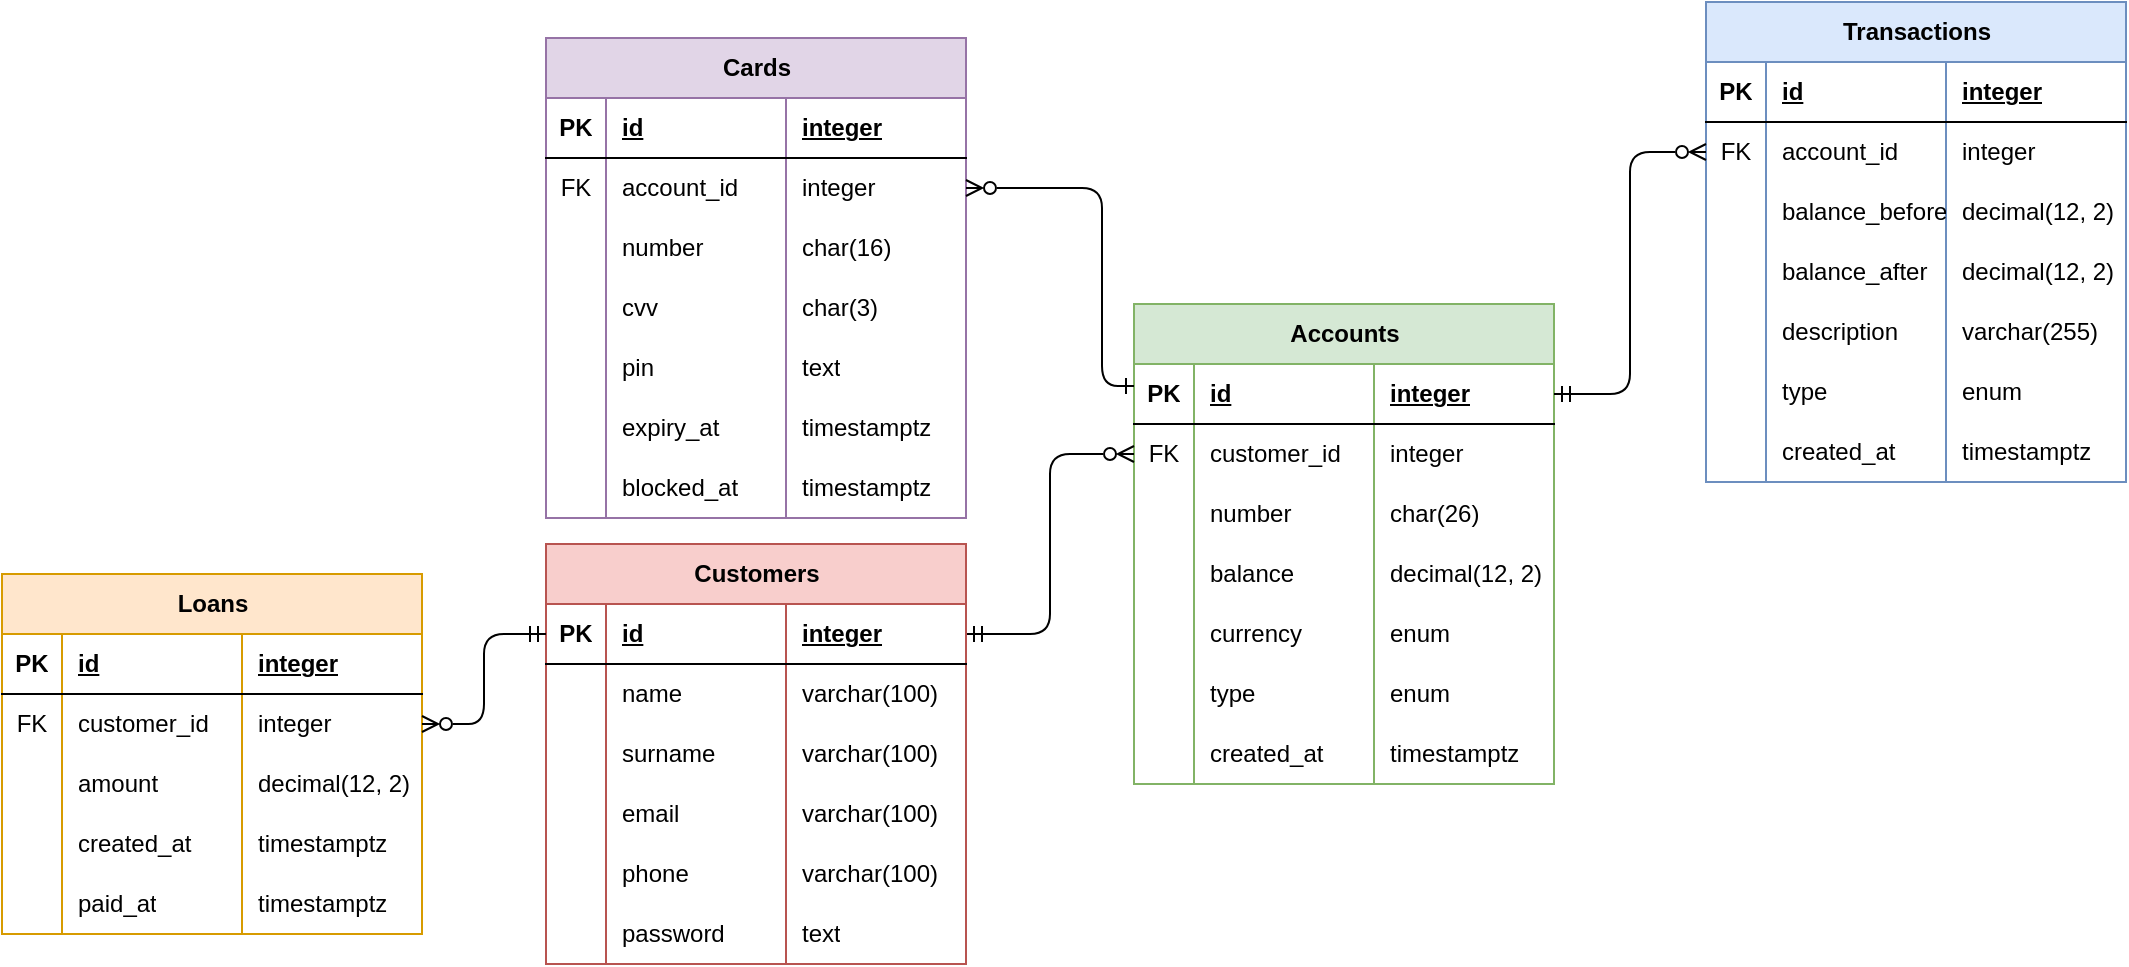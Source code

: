 <mxfile version="20.5.3" type="embed"><diagram name="Page-1" id="DCENLn5XOx_dFw5ft7nX"><mxGraphModel dx="924" dy="507" grid="1" gridSize="10" guides="1" tooltips="1" connect="1" arrows="1" fold="1" page="1" pageScale="1" pageWidth="583" pageHeight="827" math="0" shadow="0"><root><mxCell id="0"/><mxCell id="1" parent="0"/><mxCell id="_XK0Wf5IeExzZ5HA8EQu-718" value="Accounts" style="shape=table;startSize=30;container=1;collapsible=1;childLayout=tableLayout;fixedRows=1;rowLines=0;fontStyle=1;align=center;resizeLast=1;html=1;fillColor=#d5e8d4;strokeColor=#82b366;" parent="1" vertex="1"><mxGeometry x="596" y="307" width="210" height="240" as="geometry"/></mxCell><mxCell id="_XK0Wf5IeExzZ5HA8EQu-719" value="" style="shape=tableRow;horizontal=0;startSize=0;swimlaneHead=0;swimlaneBody=0;fillColor=none;collapsible=0;dropTarget=0;points=[[0,0.5],[1,0.5]];portConstraint=eastwest;top=0;left=0;right=0;bottom=1;" parent="_XK0Wf5IeExzZ5HA8EQu-718" vertex="1"><mxGeometry y="30" width="210" height="30" as="geometry"/></mxCell><mxCell id="_XK0Wf5IeExzZ5HA8EQu-720" value="PK" style="shape=partialRectangle;connectable=0;fillColor=none;top=0;left=0;bottom=0;right=0;fontStyle=1;overflow=hidden;whiteSpace=wrap;html=1;" parent="_XK0Wf5IeExzZ5HA8EQu-719" vertex="1"><mxGeometry width="30" height="30" as="geometry"><mxRectangle width="30" height="30" as="alternateBounds"/></mxGeometry></mxCell><mxCell id="_XK0Wf5IeExzZ5HA8EQu-721" value="id" style="shape=partialRectangle;connectable=0;fillColor=none;top=0;left=0;bottom=0;right=0;align=left;spacingLeft=6;fontStyle=5;overflow=hidden;whiteSpace=wrap;html=1;" parent="_XK0Wf5IeExzZ5HA8EQu-719" vertex="1"><mxGeometry x="30" width="90" height="30" as="geometry"><mxRectangle width="90" height="30" as="alternateBounds"/></mxGeometry></mxCell><mxCell id="_XK0Wf5IeExzZ5HA8EQu-722" value="integer" style="shape=partialRectangle;connectable=0;fillColor=none;top=0;left=0;bottom=0;right=0;align=left;spacingLeft=6;fontStyle=5;overflow=hidden;whiteSpace=wrap;html=1;" parent="_XK0Wf5IeExzZ5HA8EQu-719" vertex="1"><mxGeometry x="120" width="90" height="30" as="geometry"><mxRectangle width="90" height="30" as="alternateBounds"/></mxGeometry></mxCell><mxCell id="_XK0Wf5IeExzZ5HA8EQu-723" value="" style="shape=tableRow;horizontal=0;startSize=0;swimlaneHead=0;swimlaneBody=0;fillColor=none;collapsible=0;dropTarget=0;points=[[0,0.5],[1,0.5]];portConstraint=eastwest;top=0;left=0;right=0;bottom=0;" parent="_XK0Wf5IeExzZ5HA8EQu-718" vertex="1"><mxGeometry y="60" width="210" height="30" as="geometry"/></mxCell><mxCell id="_XK0Wf5IeExzZ5HA8EQu-724" value="FK" style="shape=partialRectangle;connectable=0;fillColor=none;top=0;left=0;bottom=0;right=0;editable=1;overflow=hidden;whiteSpace=wrap;html=1;" parent="_XK0Wf5IeExzZ5HA8EQu-723" vertex="1"><mxGeometry width="30" height="30" as="geometry"><mxRectangle width="30" height="30" as="alternateBounds"/></mxGeometry></mxCell><mxCell id="_XK0Wf5IeExzZ5HA8EQu-725" value="customer_id" style="shape=partialRectangle;connectable=0;fillColor=none;top=0;left=0;bottom=0;right=0;align=left;spacingLeft=6;overflow=hidden;whiteSpace=wrap;html=1;" parent="_XK0Wf5IeExzZ5HA8EQu-723" vertex="1"><mxGeometry x="30" width="90" height="30" as="geometry"><mxRectangle width="90" height="30" as="alternateBounds"/></mxGeometry></mxCell><mxCell id="_XK0Wf5IeExzZ5HA8EQu-726" value="integer" style="shape=partialRectangle;connectable=0;fillColor=none;top=0;left=0;bottom=0;right=0;align=left;spacingLeft=6;overflow=hidden;whiteSpace=wrap;html=1;" parent="_XK0Wf5IeExzZ5HA8EQu-723" vertex="1"><mxGeometry x="120" width="90" height="30" as="geometry"><mxRectangle width="90" height="30" as="alternateBounds"/></mxGeometry></mxCell><mxCell id="_XK0Wf5IeExzZ5HA8EQu-727" value="" style="shape=tableRow;horizontal=0;startSize=0;swimlaneHead=0;swimlaneBody=0;fillColor=none;collapsible=0;dropTarget=0;points=[[0,0.5],[1,0.5]];portConstraint=eastwest;top=0;left=0;right=0;bottom=0;" parent="_XK0Wf5IeExzZ5HA8EQu-718" vertex="1"><mxGeometry y="90" width="210" height="30" as="geometry"/></mxCell><mxCell id="_XK0Wf5IeExzZ5HA8EQu-728" value="" style="shape=partialRectangle;connectable=0;fillColor=none;top=0;left=0;bottom=0;right=0;editable=1;overflow=hidden;whiteSpace=wrap;html=1;" parent="_XK0Wf5IeExzZ5HA8EQu-727" vertex="1"><mxGeometry width="30" height="30" as="geometry"><mxRectangle width="30" height="30" as="alternateBounds"/></mxGeometry></mxCell><mxCell id="_XK0Wf5IeExzZ5HA8EQu-729" value="number" style="shape=partialRectangle;connectable=0;fillColor=none;top=0;left=0;bottom=0;right=0;align=left;spacingLeft=6;overflow=hidden;whiteSpace=wrap;html=1;" parent="_XK0Wf5IeExzZ5HA8EQu-727" vertex="1"><mxGeometry x="30" width="90" height="30" as="geometry"><mxRectangle width="90" height="30" as="alternateBounds"/></mxGeometry></mxCell><mxCell id="_XK0Wf5IeExzZ5HA8EQu-730" value="char(26)" style="shape=partialRectangle;connectable=0;fillColor=none;top=0;left=0;bottom=0;right=0;align=left;spacingLeft=6;overflow=hidden;whiteSpace=wrap;html=1;" parent="_XK0Wf5IeExzZ5HA8EQu-727" vertex="1"><mxGeometry x="120" width="90" height="30" as="geometry"><mxRectangle width="90" height="30" as="alternateBounds"/></mxGeometry></mxCell><mxCell id="_XK0Wf5IeExzZ5HA8EQu-731" value="" style="shape=tableRow;horizontal=0;startSize=0;swimlaneHead=0;swimlaneBody=0;fillColor=none;collapsible=0;dropTarget=0;points=[[0,0.5],[1,0.5]];portConstraint=eastwest;top=0;left=0;right=0;bottom=0;" parent="_XK0Wf5IeExzZ5HA8EQu-718" vertex="1"><mxGeometry y="120" width="210" height="30" as="geometry"/></mxCell><mxCell id="_XK0Wf5IeExzZ5HA8EQu-732" value="" style="shape=partialRectangle;connectable=0;fillColor=none;top=0;left=0;bottom=0;right=0;editable=1;overflow=hidden;whiteSpace=wrap;html=1;" parent="_XK0Wf5IeExzZ5HA8EQu-731" vertex="1"><mxGeometry width="30" height="30" as="geometry"><mxRectangle width="30" height="30" as="alternateBounds"/></mxGeometry></mxCell><mxCell id="_XK0Wf5IeExzZ5HA8EQu-733" value="balance" style="shape=partialRectangle;connectable=0;fillColor=none;top=0;left=0;bottom=0;right=0;align=left;spacingLeft=6;overflow=hidden;whiteSpace=wrap;html=1;" parent="_XK0Wf5IeExzZ5HA8EQu-731" vertex="1"><mxGeometry x="30" width="90" height="30" as="geometry"><mxRectangle width="90" height="30" as="alternateBounds"/></mxGeometry></mxCell><mxCell id="_XK0Wf5IeExzZ5HA8EQu-734" value="decimal(12, 2)" style="shape=partialRectangle;connectable=0;fillColor=none;top=0;left=0;bottom=0;right=0;align=left;spacingLeft=6;overflow=hidden;whiteSpace=wrap;html=1;" parent="_XK0Wf5IeExzZ5HA8EQu-731" vertex="1"><mxGeometry x="120" width="90" height="30" as="geometry"><mxRectangle width="90" height="30" as="alternateBounds"/></mxGeometry></mxCell><mxCell id="_XK0Wf5IeExzZ5HA8EQu-735" value="" style="shape=tableRow;horizontal=0;startSize=0;swimlaneHead=0;swimlaneBody=0;fillColor=none;collapsible=0;dropTarget=0;points=[[0,0.5],[1,0.5]];portConstraint=eastwest;top=0;left=0;right=0;bottom=0;" parent="_XK0Wf5IeExzZ5HA8EQu-718" vertex="1"><mxGeometry y="150" width="210" height="30" as="geometry"/></mxCell><mxCell id="_XK0Wf5IeExzZ5HA8EQu-736" value="" style="shape=partialRectangle;connectable=0;fillColor=none;top=0;left=0;bottom=0;right=0;editable=1;overflow=hidden;whiteSpace=wrap;html=1;" parent="_XK0Wf5IeExzZ5HA8EQu-735" vertex="1"><mxGeometry width="30" height="30" as="geometry"><mxRectangle width="30" height="30" as="alternateBounds"/></mxGeometry></mxCell><mxCell id="_XK0Wf5IeExzZ5HA8EQu-737" value="currency" style="shape=partialRectangle;connectable=0;fillColor=none;top=0;left=0;bottom=0;right=0;align=left;spacingLeft=6;overflow=hidden;whiteSpace=wrap;html=1;" parent="_XK0Wf5IeExzZ5HA8EQu-735" vertex="1"><mxGeometry x="30" width="90" height="30" as="geometry"><mxRectangle width="90" height="30" as="alternateBounds"/></mxGeometry></mxCell><mxCell id="_XK0Wf5IeExzZ5HA8EQu-738" value="enum" style="shape=partialRectangle;connectable=0;fillColor=none;top=0;left=0;bottom=0;right=0;align=left;spacingLeft=6;overflow=hidden;whiteSpace=wrap;html=1;" parent="_XK0Wf5IeExzZ5HA8EQu-735" vertex="1"><mxGeometry x="120" width="90" height="30" as="geometry"><mxRectangle width="90" height="30" as="alternateBounds"/></mxGeometry></mxCell><mxCell id="_XK0Wf5IeExzZ5HA8EQu-739" value="" style="shape=tableRow;horizontal=0;startSize=0;swimlaneHead=0;swimlaneBody=0;fillColor=none;collapsible=0;dropTarget=0;points=[[0,0.5],[1,0.5]];portConstraint=eastwest;top=0;left=0;right=0;bottom=0;" parent="_XK0Wf5IeExzZ5HA8EQu-718" vertex="1"><mxGeometry y="180" width="210" height="30" as="geometry"/></mxCell><mxCell id="_XK0Wf5IeExzZ5HA8EQu-740" value="" style="shape=partialRectangle;connectable=0;fillColor=none;top=0;left=0;bottom=0;right=0;editable=1;overflow=hidden;whiteSpace=wrap;html=1;" parent="_XK0Wf5IeExzZ5HA8EQu-739" vertex="1"><mxGeometry width="30" height="30" as="geometry"><mxRectangle width="30" height="30" as="alternateBounds"/></mxGeometry></mxCell><mxCell id="_XK0Wf5IeExzZ5HA8EQu-741" value="type" style="shape=partialRectangle;connectable=0;fillColor=none;top=0;left=0;bottom=0;right=0;align=left;spacingLeft=6;overflow=hidden;whiteSpace=wrap;html=1;" parent="_XK0Wf5IeExzZ5HA8EQu-739" vertex="1"><mxGeometry x="30" width="90" height="30" as="geometry"><mxRectangle width="90" height="30" as="alternateBounds"/></mxGeometry></mxCell><mxCell id="_XK0Wf5IeExzZ5HA8EQu-742" value="enum" style="shape=partialRectangle;connectable=0;fillColor=none;top=0;left=0;bottom=0;right=0;align=left;spacingLeft=6;overflow=hidden;whiteSpace=wrap;html=1;" parent="_XK0Wf5IeExzZ5HA8EQu-739" vertex="1"><mxGeometry x="120" width="90" height="30" as="geometry"><mxRectangle width="90" height="30" as="alternateBounds"/></mxGeometry></mxCell><mxCell id="_XK0Wf5IeExzZ5HA8EQu-743" value="" style="shape=tableRow;horizontal=0;startSize=0;swimlaneHead=0;swimlaneBody=0;fillColor=none;collapsible=0;dropTarget=0;points=[[0,0.5],[1,0.5]];portConstraint=eastwest;top=0;left=0;right=0;bottom=0;" parent="_XK0Wf5IeExzZ5HA8EQu-718" vertex="1"><mxGeometry y="210" width="210" height="30" as="geometry"/></mxCell><mxCell id="_XK0Wf5IeExzZ5HA8EQu-744" value="" style="shape=partialRectangle;connectable=0;fillColor=none;top=0;left=0;bottom=0;right=0;editable=1;overflow=hidden;whiteSpace=wrap;html=1;" parent="_XK0Wf5IeExzZ5HA8EQu-743" vertex="1"><mxGeometry width="30" height="30" as="geometry"><mxRectangle width="30" height="30" as="alternateBounds"/></mxGeometry></mxCell><mxCell id="_XK0Wf5IeExzZ5HA8EQu-745" value="created_at" style="shape=partialRectangle;connectable=0;fillColor=none;top=0;left=0;bottom=0;right=0;align=left;spacingLeft=6;overflow=hidden;whiteSpace=wrap;html=1;" parent="_XK0Wf5IeExzZ5HA8EQu-743" vertex="1"><mxGeometry x="30" width="90" height="30" as="geometry"><mxRectangle width="90" height="30" as="alternateBounds"/></mxGeometry></mxCell><mxCell id="_XK0Wf5IeExzZ5HA8EQu-746" value="timestamptz" style="shape=partialRectangle;connectable=0;fillColor=none;top=0;left=0;bottom=0;right=0;align=left;spacingLeft=6;overflow=hidden;whiteSpace=wrap;html=1;" parent="_XK0Wf5IeExzZ5HA8EQu-743" vertex="1"><mxGeometry x="120" width="90" height="30" as="geometry"><mxRectangle width="90" height="30" as="alternateBounds"/></mxGeometry></mxCell><mxCell id="_XK0Wf5IeExzZ5HA8EQu-747" style="edgeStyle=orthogonalEdgeStyle;rounded=1;orthogonalLoop=1;jettySize=auto;html=1;endArrow=ERzeroToMany;endFill=0;startArrow=ERmandOne;startFill=0;" parent="1" source="_XK0Wf5IeExzZ5HA8EQu-694" target="_XK0Wf5IeExzZ5HA8EQu-723" edge="1"><mxGeometry relative="1" as="geometry"/></mxCell><mxCell id="_XK0Wf5IeExzZ5HA8EQu-768" value="Transactions" style="shape=table;startSize=30;container=1;collapsible=1;childLayout=tableLayout;fixedRows=1;rowLines=0;fontStyle=1;align=center;resizeLast=1;html=1;fillColor=#dae8fc;strokeColor=#6c8ebf;" parent="1" vertex="1"><mxGeometry x="882" y="156" width="210" height="240" as="geometry"/></mxCell><mxCell id="_XK0Wf5IeExzZ5HA8EQu-769" value="" style="shape=tableRow;horizontal=0;startSize=0;swimlaneHead=0;swimlaneBody=0;fillColor=none;collapsible=0;dropTarget=0;points=[[0,0.5],[1,0.5]];portConstraint=eastwest;top=0;left=0;right=0;bottom=1;" parent="_XK0Wf5IeExzZ5HA8EQu-768" vertex="1"><mxGeometry y="30" width="210" height="30" as="geometry"/></mxCell><mxCell id="_XK0Wf5IeExzZ5HA8EQu-770" value="PK" style="shape=partialRectangle;connectable=0;fillColor=none;top=0;left=0;bottom=0;right=0;fontStyle=1;overflow=hidden;whiteSpace=wrap;html=1;" parent="_XK0Wf5IeExzZ5HA8EQu-769" vertex="1"><mxGeometry width="30" height="30" as="geometry"><mxRectangle width="30" height="30" as="alternateBounds"/></mxGeometry></mxCell><mxCell id="_XK0Wf5IeExzZ5HA8EQu-771" value="id" style="shape=partialRectangle;connectable=0;fillColor=none;top=0;left=0;bottom=0;right=0;align=left;spacingLeft=6;fontStyle=5;overflow=hidden;whiteSpace=wrap;html=1;" parent="_XK0Wf5IeExzZ5HA8EQu-769" vertex="1"><mxGeometry x="30" width="90" height="30" as="geometry"><mxRectangle width="90" height="30" as="alternateBounds"/></mxGeometry></mxCell><mxCell id="_XK0Wf5IeExzZ5HA8EQu-772" value="integer" style="shape=partialRectangle;connectable=0;fillColor=none;top=0;left=0;bottom=0;right=0;align=left;spacingLeft=6;fontStyle=5;overflow=hidden;whiteSpace=wrap;html=1;" parent="_XK0Wf5IeExzZ5HA8EQu-769" vertex="1"><mxGeometry x="120" width="90" height="30" as="geometry"><mxRectangle width="90" height="30" as="alternateBounds"/></mxGeometry></mxCell><mxCell id="_XK0Wf5IeExzZ5HA8EQu-773" value="" style="shape=tableRow;horizontal=0;startSize=0;swimlaneHead=0;swimlaneBody=0;fillColor=none;collapsible=0;dropTarget=0;points=[[0,0.5],[1,0.5]];portConstraint=eastwest;top=0;left=0;right=0;bottom=0;" parent="_XK0Wf5IeExzZ5HA8EQu-768" vertex="1"><mxGeometry y="60" width="210" height="30" as="geometry"/></mxCell><mxCell id="_XK0Wf5IeExzZ5HA8EQu-774" value="FK" style="shape=partialRectangle;connectable=0;fillColor=none;top=0;left=0;bottom=0;right=0;editable=1;overflow=hidden;whiteSpace=wrap;html=1;" parent="_XK0Wf5IeExzZ5HA8EQu-773" vertex="1"><mxGeometry width="30" height="30" as="geometry"><mxRectangle width="30" height="30" as="alternateBounds"/></mxGeometry></mxCell><mxCell id="_XK0Wf5IeExzZ5HA8EQu-775" value="account_id" style="shape=partialRectangle;connectable=0;fillColor=none;top=0;left=0;bottom=0;right=0;align=left;spacingLeft=6;overflow=hidden;whiteSpace=wrap;html=1;" parent="_XK0Wf5IeExzZ5HA8EQu-773" vertex="1"><mxGeometry x="30" width="90" height="30" as="geometry"><mxRectangle width="90" height="30" as="alternateBounds"/></mxGeometry></mxCell><mxCell id="_XK0Wf5IeExzZ5HA8EQu-776" value="integer" style="shape=partialRectangle;connectable=0;fillColor=none;top=0;left=0;bottom=0;right=0;align=left;spacingLeft=6;overflow=hidden;whiteSpace=wrap;html=1;" parent="_XK0Wf5IeExzZ5HA8EQu-773" vertex="1"><mxGeometry x="120" width="90" height="30" as="geometry"><mxRectangle width="90" height="30" as="alternateBounds"/></mxGeometry></mxCell><mxCell id="_XK0Wf5IeExzZ5HA8EQu-777" value="" style="shape=tableRow;horizontal=0;startSize=0;swimlaneHead=0;swimlaneBody=0;fillColor=none;collapsible=0;dropTarget=0;points=[[0,0.5],[1,0.5]];portConstraint=eastwest;top=0;left=0;right=0;bottom=0;" parent="_XK0Wf5IeExzZ5HA8EQu-768" vertex="1"><mxGeometry y="90" width="210" height="30" as="geometry"/></mxCell><mxCell id="_XK0Wf5IeExzZ5HA8EQu-778" value="" style="shape=partialRectangle;connectable=0;fillColor=none;top=0;left=0;bottom=0;right=0;editable=1;overflow=hidden;whiteSpace=wrap;html=1;" parent="_XK0Wf5IeExzZ5HA8EQu-777" vertex="1"><mxGeometry width="30" height="30" as="geometry"><mxRectangle width="30" height="30" as="alternateBounds"/></mxGeometry></mxCell><mxCell id="_XK0Wf5IeExzZ5HA8EQu-779" value="balance_before" style="shape=partialRectangle;connectable=0;fillColor=none;top=0;left=0;bottom=0;right=0;align=left;spacingLeft=6;overflow=hidden;whiteSpace=wrap;html=1;" parent="_XK0Wf5IeExzZ5HA8EQu-777" vertex="1"><mxGeometry x="30" width="90" height="30" as="geometry"><mxRectangle width="90" height="30" as="alternateBounds"/></mxGeometry></mxCell><mxCell id="_XK0Wf5IeExzZ5HA8EQu-780" value="decimal(12, 2)" style="shape=partialRectangle;connectable=0;fillColor=none;top=0;left=0;bottom=0;right=0;align=left;spacingLeft=6;overflow=hidden;whiteSpace=wrap;html=1;" parent="_XK0Wf5IeExzZ5HA8EQu-777" vertex="1"><mxGeometry x="120" width="90" height="30" as="geometry"><mxRectangle width="90" height="30" as="alternateBounds"/></mxGeometry></mxCell><mxCell id="_XK0Wf5IeExzZ5HA8EQu-781" value="" style="shape=tableRow;horizontal=0;startSize=0;swimlaneHead=0;swimlaneBody=0;fillColor=none;collapsible=0;dropTarget=0;points=[[0,0.5],[1,0.5]];portConstraint=eastwest;top=0;left=0;right=0;bottom=0;" parent="_XK0Wf5IeExzZ5HA8EQu-768" vertex="1"><mxGeometry y="120" width="210" height="30" as="geometry"/></mxCell><mxCell id="_XK0Wf5IeExzZ5HA8EQu-782" value="" style="shape=partialRectangle;connectable=0;fillColor=none;top=0;left=0;bottom=0;right=0;editable=1;overflow=hidden;whiteSpace=wrap;html=1;" parent="_XK0Wf5IeExzZ5HA8EQu-781" vertex="1"><mxGeometry width="30" height="30" as="geometry"><mxRectangle width="30" height="30" as="alternateBounds"/></mxGeometry></mxCell><mxCell id="_XK0Wf5IeExzZ5HA8EQu-783" value="balance_after" style="shape=partialRectangle;connectable=0;fillColor=none;top=0;left=0;bottom=0;right=0;align=left;spacingLeft=6;overflow=hidden;whiteSpace=wrap;html=1;" parent="_XK0Wf5IeExzZ5HA8EQu-781" vertex="1"><mxGeometry x="30" width="90" height="30" as="geometry"><mxRectangle width="90" height="30" as="alternateBounds"/></mxGeometry></mxCell><mxCell id="_XK0Wf5IeExzZ5HA8EQu-784" value="decimal(12, 2)" style="shape=partialRectangle;connectable=0;fillColor=none;top=0;left=0;bottom=0;right=0;align=left;spacingLeft=6;overflow=hidden;whiteSpace=wrap;html=1;" parent="_XK0Wf5IeExzZ5HA8EQu-781" vertex="1"><mxGeometry x="120" width="90" height="30" as="geometry"><mxRectangle width="90" height="30" as="alternateBounds"/></mxGeometry></mxCell><mxCell id="_XK0Wf5IeExzZ5HA8EQu-785" value="" style="shape=tableRow;horizontal=0;startSize=0;swimlaneHead=0;swimlaneBody=0;fillColor=none;collapsible=0;dropTarget=0;points=[[0,0.5],[1,0.5]];portConstraint=eastwest;top=0;left=0;right=0;bottom=0;" parent="_XK0Wf5IeExzZ5HA8EQu-768" vertex="1"><mxGeometry y="150" width="210" height="30" as="geometry"/></mxCell><mxCell id="_XK0Wf5IeExzZ5HA8EQu-786" value="" style="shape=partialRectangle;connectable=0;fillColor=none;top=0;left=0;bottom=0;right=0;editable=1;overflow=hidden;whiteSpace=wrap;html=1;" parent="_XK0Wf5IeExzZ5HA8EQu-785" vertex="1"><mxGeometry width="30" height="30" as="geometry"><mxRectangle width="30" height="30" as="alternateBounds"/></mxGeometry></mxCell><mxCell id="_XK0Wf5IeExzZ5HA8EQu-787" value="description" style="shape=partialRectangle;connectable=0;fillColor=none;top=0;left=0;bottom=0;right=0;align=left;spacingLeft=6;overflow=hidden;whiteSpace=wrap;html=1;" parent="_XK0Wf5IeExzZ5HA8EQu-785" vertex="1"><mxGeometry x="30" width="90" height="30" as="geometry"><mxRectangle width="90" height="30" as="alternateBounds"/></mxGeometry></mxCell><mxCell id="_XK0Wf5IeExzZ5HA8EQu-788" value="varchar(255)" style="shape=partialRectangle;connectable=0;fillColor=none;top=0;left=0;bottom=0;right=0;align=left;spacingLeft=6;overflow=hidden;whiteSpace=wrap;html=1;" parent="_XK0Wf5IeExzZ5HA8EQu-785" vertex="1"><mxGeometry x="120" width="90" height="30" as="geometry"><mxRectangle width="90" height="30" as="alternateBounds"/></mxGeometry></mxCell><mxCell id="_XK0Wf5IeExzZ5HA8EQu-789" value="" style="shape=tableRow;horizontal=0;startSize=0;swimlaneHead=0;swimlaneBody=0;fillColor=none;collapsible=0;dropTarget=0;points=[[0,0.5],[1,0.5]];portConstraint=eastwest;top=0;left=0;right=0;bottom=0;" parent="_XK0Wf5IeExzZ5HA8EQu-768" vertex="1"><mxGeometry y="180" width="210" height="30" as="geometry"/></mxCell><mxCell id="_XK0Wf5IeExzZ5HA8EQu-790" value="" style="shape=partialRectangle;connectable=0;fillColor=none;top=0;left=0;bottom=0;right=0;editable=1;overflow=hidden;whiteSpace=wrap;html=1;" parent="_XK0Wf5IeExzZ5HA8EQu-789" vertex="1"><mxGeometry width="30" height="30" as="geometry"><mxRectangle width="30" height="30" as="alternateBounds"/></mxGeometry></mxCell><mxCell id="_XK0Wf5IeExzZ5HA8EQu-791" value="type" style="shape=partialRectangle;connectable=0;fillColor=none;top=0;left=0;bottom=0;right=0;align=left;spacingLeft=6;overflow=hidden;whiteSpace=wrap;html=1;" parent="_XK0Wf5IeExzZ5HA8EQu-789" vertex="1"><mxGeometry x="30" width="90" height="30" as="geometry"><mxRectangle width="90" height="30" as="alternateBounds"/></mxGeometry></mxCell><mxCell id="_XK0Wf5IeExzZ5HA8EQu-792" value="enum" style="shape=partialRectangle;connectable=0;fillColor=none;top=0;left=0;bottom=0;right=0;align=left;spacingLeft=6;overflow=hidden;whiteSpace=wrap;html=1;" parent="_XK0Wf5IeExzZ5HA8EQu-789" vertex="1"><mxGeometry x="120" width="90" height="30" as="geometry"><mxRectangle width="90" height="30" as="alternateBounds"/></mxGeometry></mxCell><mxCell id="_XK0Wf5IeExzZ5HA8EQu-793" value="" style="shape=tableRow;horizontal=0;startSize=0;swimlaneHead=0;swimlaneBody=0;fillColor=none;collapsible=0;dropTarget=0;points=[[0,0.5],[1,0.5]];portConstraint=eastwest;top=0;left=0;right=0;bottom=0;" parent="_XK0Wf5IeExzZ5HA8EQu-768" vertex="1"><mxGeometry y="210" width="210" height="30" as="geometry"/></mxCell><mxCell id="_XK0Wf5IeExzZ5HA8EQu-794" value="" style="shape=partialRectangle;connectable=0;fillColor=none;top=0;left=0;bottom=0;right=0;editable=1;overflow=hidden;whiteSpace=wrap;html=1;" parent="_XK0Wf5IeExzZ5HA8EQu-793" vertex="1"><mxGeometry width="30" height="30" as="geometry"><mxRectangle width="30" height="30" as="alternateBounds"/></mxGeometry></mxCell><mxCell id="_XK0Wf5IeExzZ5HA8EQu-795" value="created_at" style="shape=partialRectangle;connectable=0;fillColor=none;top=0;left=0;bottom=0;right=0;align=left;spacingLeft=6;overflow=hidden;whiteSpace=wrap;html=1;" parent="_XK0Wf5IeExzZ5HA8EQu-793" vertex="1"><mxGeometry x="30" width="90" height="30" as="geometry"><mxRectangle width="90" height="30" as="alternateBounds"/></mxGeometry></mxCell><mxCell id="_XK0Wf5IeExzZ5HA8EQu-796" value="timestamptz" style="shape=partialRectangle;connectable=0;fillColor=none;top=0;left=0;bottom=0;right=0;align=left;spacingLeft=6;overflow=hidden;whiteSpace=wrap;html=1;" parent="_XK0Wf5IeExzZ5HA8EQu-793" vertex="1"><mxGeometry x="120" width="90" height="30" as="geometry"><mxRectangle width="90" height="30" as="alternateBounds"/></mxGeometry></mxCell><mxCell id="_XK0Wf5IeExzZ5HA8EQu-807" style="edgeStyle=orthogonalEdgeStyle;rounded=1;orthogonalLoop=1;jettySize=auto;html=1;startArrow=ERmandOne;startFill=0;endArrow=ERzeroToMany;endFill=0;" parent="1" source="_XK0Wf5IeExzZ5HA8EQu-719" target="_XK0Wf5IeExzZ5HA8EQu-773" edge="1"><mxGeometry relative="1" as="geometry"/></mxCell><mxCell id="_XK0Wf5IeExzZ5HA8EQu-808" value="Cards" style="shape=table;startSize=30;container=1;collapsible=1;childLayout=tableLayout;fixedRows=1;rowLines=0;fontStyle=1;align=center;resizeLast=1;html=1;fillColor=#e1d5e7;strokeColor=#9673a6;flipH=0;flipV=0;direction=east;movable=1;resizable=1;rotatable=1;deletable=1;editable=1;locked=0;connectable=1;" parent="1" vertex="1"><mxGeometry x="302" y="174" width="210" height="240" as="geometry"/></mxCell><mxCell id="_XK0Wf5IeExzZ5HA8EQu-809" value="" style="shape=tableRow;horizontal=0;startSize=0;swimlaneHead=0;swimlaneBody=0;fillColor=none;collapsible=0;dropTarget=0;points=[[0,0.5],[1,0.5]];portConstraint=eastwest;top=0;left=0;right=0;bottom=1;" parent="_XK0Wf5IeExzZ5HA8EQu-808" vertex="1"><mxGeometry y="30" width="210" height="30" as="geometry"/></mxCell><mxCell id="_XK0Wf5IeExzZ5HA8EQu-810" value="PK" style="shape=partialRectangle;connectable=0;fillColor=none;top=0;left=0;bottom=0;right=0;fontStyle=1;overflow=hidden;whiteSpace=wrap;html=1;" parent="_XK0Wf5IeExzZ5HA8EQu-809" vertex="1"><mxGeometry width="30" height="30" as="geometry"><mxRectangle width="30" height="30" as="alternateBounds"/></mxGeometry></mxCell><mxCell id="_XK0Wf5IeExzZ5HA8EQu-811" value="id" style="shape=partialRectangle;connectable=0;fillColor=none;top=0;left=0;bottom=0;right=0;align=left;spacingLeft=6;fontStyle=5;overflow=hidden;whiteSpace=wrap;html=1;" parent="_XK0Wf5IeExzZ5HA8EQu-809" vertex="1"><mxGeometry x="30" width="90" height="30" as="geometry"><mxRectangle width="90" height="30" as="alternateBounds"/></mxGeometry></mxCell><mxCell id="_XK0Wf5IeExzZ5HA8EQu-812" value="integer" style="shape=partialRectangle;connectable=0;fillColor=none;top=0;left=0;bottom=0;right=0;align=left;spacingLeft=6;fontStyle=5;overflow=hidden;whiteSpace=wrap;html=1;" parent="_XK0Wf5IeExzZ5HA8EQu-809" vertex="1"><mxGeometry x="120" width="90" height="30" as="geometry"><mxRectangle width="90" height="30" as="alternateBounds"/></mxGeometry></mxCell><mxCell id="_XK0Wf5IeExzZ5HA8EQu-813" value="" style="shape=tableRow;horizontal=0;startSize=0;swimlaneHead=0;swimlaneBody=0;fillColor=none;collapsible=0;dropTarget=0;points=[[0,0.5],[1,0.5]];portConstraint=eastwest;top=0;left=0;right=0;bottom=0;" parent="_XK0Wf5IeExzZ5HA8EQu-808" vertex="1"><mxGeometry y="60" width="210" height="30" as="geometry"/></mxCell><mxCell id="_XK0Wf5IeExzZ5HA8EQu-814" value="FK" style="shape=partialRectangle;connectable=0;fillColor=none;top=0;left=0;bottom=0;right=0;editable=1;overflow=hidden;whiteSpace=wrap;html=1;" parent="_XK0Wf5IeExzZ5HA8EQu-813" vertex="1"><mxGeometry width="30" height="30" as="geometry"><mxRectangle width="30" height="30" as="alternateBounds"/></mxGeometry></mxCell><mxCell id="_XK0Wf5IeExzZ5HA8EQu-815" value="account_id" style="shape=partialRectangle;connectable=0;fillColor=none;top=0;left=0;bottom=0;right=0;align=left;spacingLeft=6;overflow=hidden;whiteSpace=wrap;html=1;" parent="_XK0Wf5IeExzZ5HA8EQu-813" vertex="1"><mxGeometry x="30" width="90" height="30" as="geometry"><mxRectangle width="90" height="30" as="alternateBounds"/></mxGeometry></mxCell><mxCell id="_XK0Wf5IeExzZ5HA8EQu-816" value="integer" style="shape=partialRectangle;connectable=0;fillColor=none;top=0;left=0;bottom=0;right=0;align=left;spacingLeft=6;overflow=hidden;whiteSpace=wrap;html=1;" parent="_XK0Wf5IeExzZ5HA8EQu-813" vertex="1"><mxGeometry x="120" width="90" height="30" as="geometry"><mxRectangle width="90" height="30" as="alternateBounds"/></mxGeometry></mxCell><mxCell id="_XK0Wf5IeExzZ5HA8EQu-817" value="" style="shape=tableRow;horizontal=0;startSize=0;swimlaneHead=0;swimlaneBody=0;fillColor=none;collapsible=0;dropTarget=0;points=[[0,0.5],[1,0.5]];portConstraint=eastwest;top=0;left=0;right=0;bottom=0;" parent="_XK0Wf5IeExzZ5HA8EQu-808" vertex="1"><mxGeometry y="90" width="210" height="30" as="geometry"/></mxCell><mxCell id="_XK0Wf5IeExzZ5HA8EQu-818" value="" style="shape=partialRectangle;connectable=0;fillColor=none;top=0;left=0;bottom=0;right=0;editable=1;overflow=hidden;whiteSpace=wrap;html=1;" parent="_XK0Wf5IeExzZ5HA8EQu-817" vertex="1"><mxGeometry width="30" height="30" as="geometry"><mxRectangle width="30" height="30" as="alternateBounds"/></mxGeometry></mxCell><mxCell id="_XK0Wf5IeExzZ5HA8EQu-819" value="number" style="shape=partialRectangle;connectable=0;fillColor=none;top=0;left=0;bottom=0;right=0;align=left;spacingLeft=6;overflow=hidden;whiteSpace=wrap;html=1;" parent="_XK0Wf5IeExzZ5HA8EQu-817" vertex="1"><mxGeometry x="30" width="90" height="30" as="geometry"><mxRectangle width="90" height="30" as="alternateBounds"/></mxGeometry></mxCell><mxCell id="_XK0Wf5IeExzZ5HA8EQu-820" value="char(16)" style="shape=partialRectangle;connectable=0;fillColor=none;top=0;left=0;bottom=0;right=0;align=left;spacingLeft=6;overflow=hidden;whiteSpace=wrap;html=1;" parent="_XK0Wf5IeExzZ5HA8EQu-817" vertex="1"><mxGeometry x="120" width="90" height="30" as="geometry"><mxRectangle width="90" height="30" as="alternateBounds"/></mxGeometry></mxCell><mxCell id="_XK0Wf5IeExzZ5HA8EQu-821" value="" style="shape=tableRow;horizontal=0;startSize=0;swimlaneHead=0;swimlaneBody=0;fillColor=none;collapsible=0;dropTarget=0;points=[[0,0.5],[1,0.5]];portConstraint=eastwest;top=0;left=0;right=0;bottom=0;" parent="_XK0Wf5IeExzZ5HA8EQu-808" vertex="1"><mxGeometry y="120" width="210" height="30" as="geometry"/></mxCell><mxCell id="_XK0Wf5IeExzZ5HA8EQu-822" value="" style="shape=partialRectangle;connectable=0;fillColor=none;top=0;left=0;bottom=0;right=0;editable=1;overflow=hidden;whiteSpace=wrap;html=1;" parent="_XK0Wf5IeExzZ5HA8EQu-821" vertex="1"><mxGeometry width="30" height="30" as="geometry"><mxRectangle width="30" height="30" as="alternateBounds"/></mxGeometry></mxCell><mxCell id="_XK0Wf5IeExzZ5HA8EQu-823" value="cvv" style="shape=partialRectangle;connectable=0;fillColor=none;top=0;left=0;bottom=0;right=0;align=left;spacingLeft=6;overflow=hidden;whiteSpace=wrap;html=1;" parent="_XK0Wf5IeExzZ5HA8EQu-821" vertex="1"><mxGeometry x="30" width="90" height="30" as="geometry"><mxRectangle width="90" height="30" as="alternateBounds"/></mxGeometry></mxCell><mxCell id="_XK0Wf5IeExzZ5HA8EQu-824" value="char(3)" style="shape=partialRectangle;connectable=0;fillColor=none;top=0;left=0;bottom=0;right=0;align=left;spacingLeft=6;overflow=hidden;whiteSpace=wrap;html=1;" parent="_XK0Wf5IeExzZ5HA8EQu-821" vertex="1"><mxGeometry x="120" width="90" height="30" as="geometry"><mxRectangle width="90" height="30" as="alternateBounds"/></mxGeometry></mxCell><mxCell id="29" value="" style="shape=tableRow;horizontal=0;startSize=0;swimlaneHead=0;swimlaneBody=0;fillColor=none;collapsible=0;dropTarget=0;points=[[0,0.5],[1,0.5]];portConstraint=eastwest;top=0;left=0;right=0;bottom=0;" vertex="1" parent="_XK0Wf5IeExzZ5HA8EQu-808"><mxGeometry y="150" width="210" height="30" as="geometry"/></mxCell><mxCell id="30" value="" style="shape=partialRectangle;connectable=0;fillColor=none;top=0;left=0;bottom=0;right=0;editable=1;overflow=hidden;whiteSpace=wrap;html=1;" vertex="1" parent="29"><mxGeometry width="30" height="30" as="geometry"><mxRectangle width="30" height="30" as="alternateBounds"/></mxGeometry></mxCell><mxCell id="31" value="pin" style="shape=partialRectangle;connectable=0;fillColor=none;top=0;left=0;bottom=0;right=0;align=left;spacingLeft=6;overflow=hidden;whiteSpace=wrap;html=1;" vertex="1" parent="29"><mxGeometry x="30" width="90" height="30" as="geometry"><mxRectangle width="90" height="30" as="alternateBounds"/></mxGeometry></mxCell><mxCell id="32" value="text" style="shape=partialRectangle;connectable=0;fillColor=none;top=0;left=0;bottom=0;right=0;align=left;spacingLeft=6;overflow=hidden;whiteSpace=wrap;html=1;" vertex="1" parent="29"><mxGeometry x="120" width="90" height="30" as="geometry"><mxRectangle width="90" height="30" as="alternateBounds"/></mxGeometry></mxCell><mxCell id="_XK0Wf5IeExzZ5HA8EQu-825" value="" style="shape=tableRow;horizontal=0;startSize=0;swimlaneHead=0;swimlaneBody=0;fillColor=none;collapsible=0;dropTarget=0;points=[[0,0.5],[1,0.5]];portConstraint=eastwest;top=0;left=0;right=0;bottom=0;" parent="_XK0Wf5IeExzZ5HA8EQu-808" vertex="1"><mxGeometry y="180" width="210" height="30" as="geometry"/></mxCell><mxCell id="_XK0Wf5IeExzZ5HA8EQu-826" value="" style="shape=partialRectangle;connectable=0;fillColor=none;top=0;left=0;bottom=0;right=0;editable=1;overflow=hidden;whiteSpace=wrap;html=1;" parent="_XK0Wf5IeExzZ5HA8EQu-825" vertex="1"><mxGeometry width="30" height="30" as="geometry"><mxRectangle width="30" height="30" as="alternateBounds"/></mxGeometry></mxCell><mxCell id="_XK0Wf5IeExzZ5HA8EQu-827" value="expiry_at" style="shape=partialRectangle;connectable=0;fillColor=none;top=0;left=0;bottom=0;right=0;align=left;spacingLeft=6;overflow=hidden;whiteSpace=wrap;html=1;" parent="_XK0Wf5IeExzZ5HA8EQu-825" vertex="1"><mxGeometry x="30" width="90" height="30" as="geometry"><mxRectangle width="90" height="30" as="alternateBounds"/></mxGeometry></mxCell><mxCell id="_XK0Wf5IeExzZ5HA8EQu-828" value="timestamptz" style="shape=partialRectangle;connectable=0;fillColor=none;top=0;left=0;bottom=0;right=0;align=left;spacingLeft=6;overflow=hidden;whiteSpace=wrap;html=1;" parent="_XK0Wf5IeExzZ5HA8EQu-825" vertex="1"><mxGeometry x="120" width="90" height="30" as="geometry"><mxRectangle width="90" height="30" as="alternateBounds"/></mxGeometry></mxCell><mxCell id="_XK0Wf5IeExzZ5HA8EQu-829" value="" style="shape=tableRow;horizontal=0;startSize=0;swimlaneHead=0;swimlaneBody=0;fillColor=none;collapsible=0;dropTarget=0;points=[[0,0.5],[1,0.5]];portConstraint=eastwest;top=0;left=0;right=0;bottom=0;" parent="_XK0Wf5IeExzZ5HA8EQu-808" vertex="1"><mxGeometry y="210" width="210" height="30" as="geometry"/></mxCell><mxCell id="_XK0Wf5IeExzZ5HA8EQu-830" value="" style="shape=partialRectangle;connectable=0;fillColor=none;top=0;left=0;bottom=0;right=0;editable=1;overflow=hidden;whiteSpace=wrap;html=1;" parent="_XK0Wf5IeExzZ5HA8EQu-829" vertex="1"><mxGeometry width="30" height="30" as="geometry"><mxRectangle width="30" height="30" as="alternateBounds"/></mxGeometry></mxCell><mxCell id="_XK0Wf5IeExzZ5HA8EQu-831" value="blocked_at" style="shape=partialRectangle;connectable=0;fillColor=none;top=0;left=0;bottom=0;right=0;align=left;spacingLeft=6;overflow=hidden;whiteSpace=wrap;html=1;" parent="_XK0Wf5IeExzZ5HA8EQu-829" vertex="1"><mxGeometry x="30" width="90" height="30" as="geometry"><mxRectangle width="90" height="30" as="alternateBounds"/></mxGeometry></mxCell><mxCell id="_XK0Wf5IeExzZ5HA8EQu-832" value="timestamptz" style="shape=partialRectangle;connectable=0;fillColor=none;top=0;left=0;bottom=0;right=0;align=left;spacingLeft=6;overflow=hidden;whiteSpace=wrap;html=1;" parent="_XK0Wf5IeExzZ5HA8EQu-829" vertex="1"><mxGeometry x="120" width="90" height="30" as="geometry"><mxRectangle width="90" height="30" as="alternateBounds"/></mxGeometry></mxCell><mxCell id="_XK0Wf5IeExzZ5HA8EQu-833" style="edgeStyle=orthogonalEdgeStyle;rounded=1;orthogonalLoop=1;jettySize=auto;html=1;startArrow=ERone;startFill=0;endArrow=ERzeroToMany;endFill=0;entryX=1;entryY=0.5;entryDx=0;entryDy=0;" parent="1" source="_XK0Wf5IeExzZ5HA8EQu-719" target="_XK0Wf5IeExzZ5HA8EQu-813" edge="1"><mxGeometry relative="1" as="geometry"><Array as="points"><mxPoint x="580" y="348"/><mxPoint x="580" y="249"/></Array><mxPoint x="530" y="230" as="targetPoint"/></mxGeometry></mxCell><mxCell id="_XK0Wf5IeExzZ5HA8EQu-693" value="Customers" style="shape=table;startSize=30;container=1;collapsible=1;childLayout=tableLayout;fixedRows=1;rowLines=0;fontStyle=1;align=center;resizeLast=1;html=1;shadow=0;rounded=0;fillColor=#f8cecc;strokeColor=#b85450;" parent="1" vertex="1"><mxGeometry x="302" y="427" width="210" height="210" as="geometry"><mxRectangle x="150" y="140" width="100" height="30" as="alternateBounds"/></mxGeometry></mxCell><mxCell id="_XK0Wf5IeExzZ5HA8EQu-694" value="" style="shape=tableRow;horizontal=0;startSize=0;swimlaneHead=0;swimlaneBody=0;fillColor=none;collapsible=0;dropTarget=0;points=[[0,0.5],[1,0.5]];portConstraint=eastwest;top=0;left=0;right=0;bottom=1;" parent="_XK0Wf5IeExzZ5HA8EQu-693" vertex="1"><mxGeometry y="30" width="210" height="30" as="geometry"/></mxCell><mxCell id="_XK0Wf5IeExzZ5HA8EQu-695" value="PK" style="shape=partialRectangle;connectable=0;fillColor=none;top=0;left=0;bottom=0;right=0;fontStyle=1;overflow=hidden;whiteSpace=wrap;html=1;" parent="_XK0Wf5IeExzZ5HA8EQu-694" vertex="1"><mxGeometry width="30" height="30" as="geometry"><mxRectangle width="30" height="30" as="alternateBounds"/></mxGeometry></mxCell><mxCell id="_XK0Wf5IeExzZ5HA8EQu-696" value="id" style="shape=partialRectangle;connectable=0;fillColor=none;top=0;left=0;bottom=0;right=0;align=left;spacingLeft=6;fontStyle=5;overflow=hidden;whiteSpace=wrap;html=1;" parent="_XK0Wf5IeExzZ5HA8EQu-694" vertex="1"><mxGeometry x="30" width="90" height="30" as="geometry"><mxRectangle width="90" height="30" as="alternateBounds"/></mxGeometry></mxCell><mxCell id="_XK0Wf5IeExzZ5HA8EQu-697" value="integer" style="shape=partialRectangle;connectable=0;fillColor=none;top=0;left=0;bottom=0;right=0;align=left;spacingLeft=6;fontStyle=5;overflow=hidden;whiteSpace=wrap;html=1;" parent="_XK0Wf5IeExzZ5HA8EQu-694" vertex="1"><mxGeometry x="120" width="90" height="30" as="geometry"><mxRectangle width="90" height="30" as="alternateBounds"/></mxGeometry></mxCell><mxCell id="_XK0Wf5IeExzZ5HA8EQu-698" value="" style="shape=tableRow;horizontal=0;startSize=0;swimlaneHead=0;swimlaneBody=0;fillColor=none;collapsible=0;dropTarget=0;points=[[0,0.5],[1,0.5]];portConstraint=eastwest;top=0;left=0;right=0;bottom=0;" parent="_XK0Wf5IeExzZ5HA8EQu-693" vertex="1"><mxGeometry y="60" width="210" height="30" as="geometry"/></mxCell><mxCell id="_XK0Wf5IeExzZ5HA8EQu-699" value="" style="shape=partialRectangle;connectable=0;fillColor=none;top=0;left=0;bottom=0;right=0;editable=1;overflow=hidden;whiteSpace=wrap;html=1;" parent="_XK0Wf5IeExzZ5HA8EQu-698" vertex="1"><mxGeometry width="30" height="30" as="geometry"><mxRectangle width="30" height="30" as="alternateBounds"/></mxGeometry></mxCell><mxCell id="_XK0Wf5IeExzZ5HA8EQu-700" value="name" style="shape=partialRectangle;connectable=0;fillColor=none;top=0;left=0;bottom=0;right=0;align=left;spacingLeft=6;overflow=hidden;whiteSpace=wrap;html=1;" parent="_XK0Wf5IeExzZ5HA8EQu-698" vertex="1"><mxGeometry x="30" width="90" height="30" as="geometry"><mxRectangle width="90" height="30" as="alternateBounds"/></mxGeometry></mxCell><mxCell id="_XK0Wf5IeExzZ5HA8EQu-701" value="varchar(100)" style="shape=partialRectangle;connectable=0;fillColor=none;top=0;left=0;bottom=0;right=0;align=left;spacingLeft=6;overflow=hidden;whiteSpace=wrap;html=1;" parent="_XK0Wf5IeExzZ5HA8EQu-698" vertex="1"><mxGeometry x="120" width="90" height="30" as="geometry"><mxRectangle width="90" height="30" as="alternateBounds"/></mxGeometry></mxCell><mxCell id="_XK0Wf5IeExzZ5HA8EQu-702" value="" style="shape=tableRow;horizontal=0;startSize=0;swimlaneHead=0;swimlaneBody=0;fillColor=none;collapsible=0;dropTarget=0;points=[[0,0.5],[1,0.5]];portConstraint=eastwest;top=0;left=0;right=0;bottom=0;" parent="_XK0Wf5IeExzZ5HA8EQu-693" vertex="1"><mxGeometry y="90" width="210" height="30" as="geometry"/></mxCell><mxCell id="_XK0Wf5IeExzZ5HA8EQu-703" value="" style="shape=partialRectangle;connectable=0;fillColor=none;top=0;left=0;bottom=0;right=0;editable=1;overflow=hidden;whiteSpace=wrap;html=1;" parent="_XK0Wf5IeExzZ5HA8EQu-702" vertex="1"><mxGeometry width="30" height="30" as="geometry"><mxRectangle width="30" height="30" as="alternateBounds"/></mxGeometry></mxCell><mxCell id="_XK0Wf5IeExzZ5HA8EQu-704" value="surname" style="shape=partialRectangle;connectable=0;fillColor=none;top=0;left=0;bottom=0;right=0;align=left;spacingLeft=6;overflow=hidden;whiteSpace=wrap;html=1;" parent="_XK0Wf5IeExzZ5HA8EQu-702" vertex="1"><mxGeometry x="30" width="90" height="30" as="geometry"><mxRectangle width="90" height="30" as="alternateBounds"/></mxGeometry></mxCell><mxCell id="_XK0Wf5IeExzZ5HA8EQu-705" value="varchar(100)" style="shape=partialRectangle;connectable=0;fillColor=none;top=0;left=0;bottom=0;right=0;align=left;spacingLeft=6;overflow=hidden;whiteSpace=wrap;html=1;" parent="_XK0Wf5IeExzZ5HA8EQu-702" vertex="1"><mxGeometry x="120" width="90" height="30" as="geometry"><mxRectangle width="90" height="30" as="alternateBounds"/></mxGeometry></mxCell><mxCell id="_XK0Wf5IeExzZ5HA8EQu-706" value="" style="shape=tableRow;horizontal=0;startSize=0;swimlaneHead=0;swimlaneBody=0;fillColor=none;collapsible=0;dropTarget=0;points=[[0,0.5],[1,0.5]];portConstraint=eastwest;top=0;left=0;right=0;bottom=0;" parent="_XK0Wf5IeExzZ5HA8EQu-693" vertex="1"><mxGeometry y="120" width="210" height="30" as="geometry"/></mxCell><mxCell id="_XK0Wf5IeExzZ5HA8EQu-707" value="" style="shape=partialRectangle;connectable=0;fillColor=none;top=0;left=0;bottom=0;right=0;editable=1;overflow=hidden;whiteSpace=wrap;html=1;" parent="_XK0Wf5IeExzZ5HA8EQu-706" vertex="1"><mxGeometry width="30" height="30" as="geometry"><mxRectangle width="30" height="30" as="alternateBounds"/></mxGeometry></mxCell><mxCell id="_XK0Wf5IeExzZ5HA8EQu-708" value="email" style="shape=partialRectangle;connectable=0;fillColor=none;top=0;left=0;bottom=0;right=0;align=left;spacingLeft=6;overflow=hidden;whiteSpace=wrap;html=1;" parent="_XK0Wf5IeExzZ5HA8EQu-706" vertex="1"><mxGeometry x="30" width="90" height="30" as="geometry"><mxRectangle width="90" height="30" as="alternateBounds"/></mxGeometry></mxCell><mxCell id="_XK0Wf5IeExzZ5HA8EQu-709" value="varchar(100)" style="shape=partialRectangle;connectable=0;fillColor=none;top=0;left=0;bottom=0;right=0;align=left;spacingLeft=6;overflow=hidden;whiteSpace=wrap;html=1;" parent="_XK0Wf5IeExzZ5HA8EQu-706" vertex="1"><mxGeometry x="120" width="90" height="30" as="geometry"><mxRectangle width="90" height="30" as="alternateBounds"/></mxGeometry></mxCell><mxCell id="_XK0Wf5IeExzZ5HA8EQu-710" value="" style="shape=tableRow;horizontal=0;startSize=0;swimlaneHead=0;swimlaneBody=0;fillColor=none;collapsible=0;dropTarget=0;points=[[0,0.5],[1,0.5]];portConstraint=eastwest;top=0;left=0;right=0;bottom=0;" parent="_XK0Wf5IeExzZ5HA8EQu-693" vertex="1"><mxGeometry y="150" width="210" height="30" as="geometry"/></mxCell><mxCell id="_XK0Wf5IeExzZ5HA8EQu-711" value="" style="shape=partialRectangle;connectable=0;fillColor=none;top=0;left=0;bottom=0;right=0;editable=1;overflow=hidden;whiteSpace=wrap;html=1;" parent="_XK0Wf5IeExzZ5HA8EQu-710" vertex="1"><mxGeometry width="30" height="30" as="geometry"><mxRectangle width="30" height="30" as="alternateBounds"/></mxGeometry></mxCell><mxCell id="_XK0Wf5IeExzZ5HA8EQu-712" value="phone" style="shape=partialRectangle;connectable=0;fillColor=none;top=0;left=0;bottom=0;right=0;align=left;spacingLeft=6;overflow=hidden;whiteSpace=wrap;html=1;" parent="_XK0Wf5IeExzZ5HA8EQu-710" vertex="1"><mxGeometry x="30" width="90" height="30" as="geometry"><mxRectangle width="90" height="30" as="alternateBounds"/></mxGeometry></mxCell><mxCell id="_XK0Wf5IeExzZ5HA8EQu-713" value="varchar(100)" style="shape=partialRectangle;connectable=0;fillColor=none;top=0;left=0;bottom=0;right=0;align=left;spacingLeft=6;overflow=hidden;whiteSpace=wrap;html=1;" parent="_XK0Wf5IeExzZ5HA8EQu-710" vertex="1"><mxGeometry x="120" width="90" height="30" as="geometry"><mxRectangle width="90" height="30" as="alternateBounds"/></mxGeometry></mxCell><mxCell id="_XK0Wf5IeExzZ5HA8EQu-714" value="" style="shape=tableRow;horizontal=0;startSize=0;swimlaneHead=0;swimlaneBody=0;fillColor=none;collapsible=0;dropTarget=0;points=[[0,0.5],[1,0.5]];portConstraint=eastwest;top=0;left=0;right=0;bottom=0;" parent="_XK0Wf5IeExzZ5HA8EQu-693" vertex="1"><mxGeometry y="180" width="210" height="30" as="geometry"/></mxCell><mxCell id="_XK0Wf5IeExzZ5HA8EQu-715" value="" style="shape=partialRectangle;connectable=0;fillColor=none;top=0;left=0;bottom=0;right=0;editable=1;overflow=hidden;whiteSpace=wrap;html=1;" parent="_XK0Wf5IeExzZ5HA8EQu-714" vertex="1"><mxGeometry width="30" height="30" as="geometry"><mxRectangle width="30" height="30" as="alternateBounds"/></mxGeometry></mxCell><mxCell id="_XK0Wf5IeExzZ5HA8EQu-716" value="password" style="shape=partialRectangle;connectable=0;fillColor=none;top=0;left=0;bottom=0;right=0;align=left;spacingLeft=6;overflow=hidden;whiteSpace=wrap;html=1;" parent="_XK0Wf5IeExzZ5HA8EQu-714" vertex="1"><mxGeometry x="30" width="90" height="30" as="geometry"><mxRectangle width="90" height="30" as="alternateBounds"/></mxGeometry></mxCell><mxCell id="_XK0Wf5IeExzZ5HA8EQu-717" value="text" style="shape=partialRectangle;connectable=0;fillColor=none;top=0;left=0;bottom=0;right=0;align=left;spacingLeft=6;overflow=hidden;whiteSpace=wrap;html=1;" parent="_XK0Wf5IeExzZ5HA8EQu-714" vertex="1"><mxGeometry x="120" width="90" height="30" as="geometry"><mxRectangle width="90" height="30" as="alternateBounds"/></mxGeometry></mxCell><mxCell id="_XK0Wf5IeExzZ5HA8EQu-834" value="Loans" style="shape=table;startSize=30;container=1;collapsible=1;childLayout=tableLayout;fixedRows=1;rowLines=0;fontStyle=1;align=center;resizeLast=1;html=1;fillColor=#ffe6cc;strokeColor=#d79b00;" parent="1" vertex="1"><mxGeometry x="30" y="442" width="210" height="180" as="geometry"/></mxCell><mxCell id="_XK0Wf5IeExzZ5HA8EQu-835" value="" style="shape=tableRow;horizontal=0;startSize=0;swimlaneHead=0;swimlaneBody=0;fillColor=none;collapsible=0;dropTarget=0;points=[[0,0.5],[1,0.5]];portConstraint=eastwest;top=0;left=0;right=0;bottom=1;" parent="_XK0Wf5IeExzZ5HA8EQu-834" vertex="1"><mxGeometry y="30" width="210" height="30" as="geometry"/></mxCell><mxCell id="_XK0Wf5IeExzZ5HA8EQu-836" value="PK" style="shape=partialRectangle;connectable=0;fillColor=none;top=0;left=0;bottom=0;right=0;fontStyle=1;overflow=hidden;whiteSpace=wrap;html=1;" parent="_XK0Wf5IeExzZ5HA8EQu-835" vertex="1"><mxGeometry width="30" height="30" as="geometry"><mxRectangle width="30" height="30" as="alternateBounds"/></mxGeometry></mxCell><mxCell id="_XK0Wf5IeExzZ5HA8EQu-837" value="id" style="shape=partialRectangle;connectable=0;fillColor=none;top=0;left=0;bottom=0;right=0;align=left;spacingLeft=6;fontStyle=5;overflow=hidden;whiteSpace=wrap;html=1;" parent="_XK0Wf5IeExzZ5HA8EQu-835" vertex="1"><mxGeometry x="30" width="90" height="30" as="geometry"><mxRectangle width="90" height="30" as="alternateBounds"/></mxGeometry></mxCell><mxCell id="_XK0Wf5IeExzZ5HA8EQu-838" value="integer" style="shape=partialRectangle;connectable=0;fillColor=none;top=0;left=0;bottom=0;right=0;align=left;spacingLeft=6;fontStyle=5;overflow=hidden;whiteSpace=wrap;html=1;" parent="_XK0Wf5IeExzZ5HA8EQu-835" vertex="1"><mxGeometry x="120" width="90" height="30" as="geometry"><mxRectangle width="90" height="30" as="alternateBounds"/></mxGeometry></mxCell><mxCell id="_XK0Wf5IeExzZ5HA8EQu-839" value="" style="shape=tableRow;horizontal=0;startSize=0;swimlaneHead=0;swimlaneBody=0;fillColor=none;collapsible=0;dropTarget=0;points=[[0,0.5],[1,0.5]];portConstraint=eastwest;top=0;left=0;right=0;bottom=0;" parent="_XK0Wf5IeExzZ5HA8EQu-834" vertex="1"><mxGeometry y="60" width="210" height="30" as="geometry"/></mxCell><mxCell id="_XK0Wf5IeExzZ5HA8EQu-840" value="FK" style="shape=partialRectangle;connectable=0;fillColor=none;top=0;left=0;bottom=0;right=0;editable=1;overflow=hidden;whiteSpace=wrap;html=1;" parent="_XK0Wf5IeExzZ5HA8EQu-839" vertex="1"><mxGeometry width="30" height="30" as="geometry"><mxRectangle width="30" height="30" as="alternateBounds"/></mxGeometry></mxCell><mxCell id="_XK0Wf5IeExzZ5HA8EQu-841" value="customer_id" style="shape=partialRectangle;connectable=0;fillColor=none;top=0;left=0;bottom=0;right=0;align=left;spacingLeft=6;overflow=hidden;whiteSpace=wrap;html=1;" parent="_XK0Wf5IeExzZ5HA8EQu-839" vertex="1"><mxGeometry x="30" width="90" height="30" as="geometry"><mxRectangle width="90" height="30" as="alternateBounds"/></mxGeometry></mxCell><mxCell id="_XK0Wf5IeExzZ5HA8EQu-842" value="integer" style="shape=partialRectangle;connectable=0;fillColor=none;top=0;left=0;bottom=0;right=0;align=left;spacingLeft=6;overflow=hidden;whiteSpace=wrap;html=1;" parent="_XK0Wf5IeExzZ5HA8EQu-839" vertex="1"><mxGeometry x="120" width="90" height="30" as="geometry"><mxRectangle width="90" height="30" as="alternateBounds"/></mxGeometry></mxCell><mxCell id="_XK0Wf5IeExzZ5HA8EQu-843" value="" style="shape=tableRow;horizontal=0;startSize=0;swimlaneHead=0;swimlaneBody=0;fillColor=none;collapsible=0;dropTarget=0;points=[[0,0.5],[1,0.5]];portConstraint=eastwest;top=0;left=0;right=0;bottom=0;" parent="_XK0Wf5IeExzZ5HA8EQu-834" vertex="1"><mxGeometry y="90" width="210" height="30" as="geometry"/></mxCell><mxCell id="_XK0Wf5IeExzZ5HA8EQu-844" value="" style="shape=partialRectangle;connectable=0;fillColor=none;top=0;left=0;bottom=0;right=0;editable=1;overflow=hidden;whiteSpace=wrap;html=1;" parent="_XK0Wf5IeExzZ5HA8EQu-843" vertex="1"><mxGeometry width="30" height="30" as="geometry"><mxRectangle width="30" height="30" as="alternateBounds"/></mxGeometry></mxCell><mxCell id="_XK0Wf5IeExzZ5HA8EQu-845" value="amount" style="shape=partialRectangle;connectable=0;fillColor=none;top=0;left=0;bottom=0;right=0;align=left;spacingLeft=6;overflow=hidden;whiteSpace=wrap;html=1;" parent="_XK0Wf5IeExzZ5HA8EQu-843" vertex="1"><mxGeometry x="30" width="90" height="30" as="geometry"><mxRectangle width="90" height="30" as="alternateBounds"/></mxGeometry></mxCell><mxCell id="_XK0Wf5IeExzZ5HA8EQu-846" value="decimal(12, 2)" style="shape=partialRectangle;connectable=0;fillColor=none;top=0;left=0;bottom=0;right=0;align=left;spacingLeft=6;overflow=hidden;whiteSpace=wrap;html=1;" parent="_XK0Wf5IeExzZ5HA8EQu-843" vertex="1"><mxGeometry x="120" width="90" height="30" as="geometry"><mxRectangle width="90" height="30" as="alternateBounds"/></mxGeometry></mxCell><mxCell id="_XK0Wf5IeExzZ5HA8EQu-847" value="" style="shape=tableRow;horizontal=0;startSize=0;swimlaneHead=0;swimlaneBody=0;fillColor=none;collapsible=0;dropTarget=0;points=[[0,0.5],[1,0.5]];portConstraint=eastwest;top=0;left=0;right=0;bottom=0;" parent="_XK0Wf5IeExzZ5HA8EQu-834" vertex="1"><mxGeometry y="120" width="210" height="30" as="geometry"/></mxCell><mxCell id="_XK0Wf5IeExzZ5HA8EQu-848" value="" style="shape=partialRectangle;connectable=0;fillColor=none;top=0;left=0;bottom=0;right=0;editable=1;overflow=hidden;whiteSpace=wrap;html=1;" parent="_XK0Wf5IeExzZ5HA8EQu-847" vertex="1"><mxGeometry width="30" height="30" as="geometry"><mxRectangle width="30" height="30" as="alternateBounds"/></mxGeometry></mxCell><mxCell id="_XK0Wf5IeExzZ5HA8EQu-849" value="created_at" style="shape=partialRectangle;connectable=0;fillColor=none;top=0;left=0;bottom=0;right=0;align=left;spacingLeft=6;overflow=hidden;whiteSpace=wrap;html=1;" parent="_XK0Wf5IeExzZ5HA8EQu-847" vertex="1"><mxGeometry x="30" width="90" height="30" as="geometry"><mxRectangle width="90" height="30" as="alternateBounds"/></mxGeometry></mxCell><mxCell id="_XK0Wf5IeExzZ5HA8EQu-850" value="timestamptz" style="shape=partialRectangle;connectable=0;fillColor=none;top=0;left=0;bottom=0;right=0;align=left;spacingLeft=6;overflow=hidden;whiteSpace=wrap;html=1;" parent="_XK0Wf5IeExzZ5HA8EQu-847" vertex="1"><mxGeometry x="120" width="90" height="30" as="geometry"><mxRectangle width="90" height="30" as="alternateBounds"/></mxGeometry></mxCell><mxCell id="_XK0Wf5IeExzZ5HA8EQu-851" value="" style="shape=tableRow;horizontal=0;startSize=0;swimlaneHead=0;swimlaneBody=0;fillColor=none;collapsible=0;dropTarget=0;points=[[0,0.5],[1,0.5]];portConstraint=eastwest;top=0;left=0;right=0;bottom=0;" parent="_XK0Wf5IeExzZ5HA8EQu-834" vertex="1"><mxGeometry y="150" width="210" height="30" as="geometry"/></mxCell><mxCell id="_XK0Wf5IeExzZ5HA8EQu-852" value="" style="shape=partialRectangle;connectable=0;fillColor=none;top=0;left=0;bottom=0;right=0;editable=1;overflow=hidden;whiteSpace=wrap;html=1;" parent="_XK0Wf5IeExzZ5HA8EQu-851" vertex="1"><mxGeometry width="30" height="30" as="geometry"><mxRectangle width="30" height="30" as="alternateBounds"/></mxGeometry></mxCell><mxCell id="_XK0Wf5IeExzZ5HA8EQu-853" value="paid_at" style="shape=partialRectangle;connectable=0;fillColor=none;top=0;left=0;bottom=0;right=0;align=left;spacingLeft=6;overflow=hidden;whiteSpace=wrap;html=1;" parent="_XK0Wf5IeExzZ5HA8EQu-851" vertex="1"><mxGeometry x="30" width="90" height="30" as="geometry"><mxRectangle width="90" height="30" as="alternateBounds"/></mxGeometry></mxCell><mxCell id="_XK0Wf5IeExzZ5HA8EQu-854" value="timestamptz" style="shape=partialRectangle;connectable=0;fillColor=none;top=0;left=0;bottom=0;right=0;align=left;spacingLeft=6;overflow=hidden;whiteSpace=wrap;html=1;" parent="_XK0Wf5IeExzZ5HA8EQu-851" vertex="1"><mxGeometry x="120" width="90" height="30" as="geometry"><mxRectangle width="90" height="30" as="alternateBounds"/></mxGeometry></mxCell><mxCell id="_XK0Wf5IeExzZ5HA8EQu-855" style="edgeStyle=orthogonalEdgeStyle;rounded=1;orthogonalLoop=1;jettySize=auto;html=1;exitX=0;exitY=0.5;exitDx=0;exitDy=0;entryX=1;entryY=0.5;entryDx=0;entryDy=0;startArrow=ERmandOne;startFill=0;endArrow=ERzeroToMany;endFill=0;" parent="1" source="_XK0Wf5IeExzZ5HA8EQu-694" target="_XK0Wf5IeExzZ5HA8EQu-839" edge="1"><mxGeometry relative="1" as="geometry"><mxPoint x="242.1" y="533.99" as="targetPoint"/></mxGeometry></mxCell></root></mxGraphModel></diagram></mxfile>